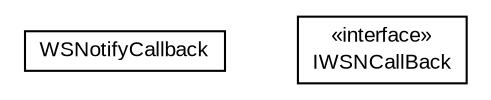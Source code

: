 #!/usr/local/bin/dot
#
# Class diagram 
# Generated by UMLGraph version R5_6-24-gf6e263 (http://www.umlgraph.org/)
#

digraph G {
	edge [fontname="arial",fontsize=10,labelfontname="arial",labelfontsize=10];
	node [fontname="arial",fontsize=10,shape=plaintext];
	nodesep=0.25;
	ranksep=0.5;
	// org.miloss.fgsms.wsn.clientcallback.WSNotifyCallback
	c46239 [label=<<table title="org.miloss.fgsms.wsn.clientcallback.WSNotifyCallback" border="0" cellborder="1" cellspacing="0" cellpadding="2" port="p" href="./WSNotifyCallback.html">
		<tr><td><table border="0" cellspacing="0" cellpadding="1">
<tr><td align="center" balign="center"> WSNotifyCallback </td></tr>
		</table></td></tr>
		</table>>, URL="./WSNotifyCallback.html", fontname="arial", fontcolor="black", fontsize=10.0];
	// org.miloss.fgsms.wsn.clientcallback.IWSNCallBack
	c46240 [label=<<table title="org.miloss.fgsms.wsn.clientcallback.IWSNCallBack" border="0" cellborder="1" cellspacing="0" cellpadding="2" port="p" href="./IWSNCallBack.html">
		<tr><td><table border="0" cellspacing="0" cellpadding="1">
<tr><td align="center" balign="center"> &#171;interface&#187; </td></tr>
<tr><td align="center" balign="center"> IWSNCallBack </td></tr>
		</table></td></tr>
		</table>>, URL="./IWSNCallBack.html", fontname="arial", fontcolor="black", fontsize=10.0];
}

